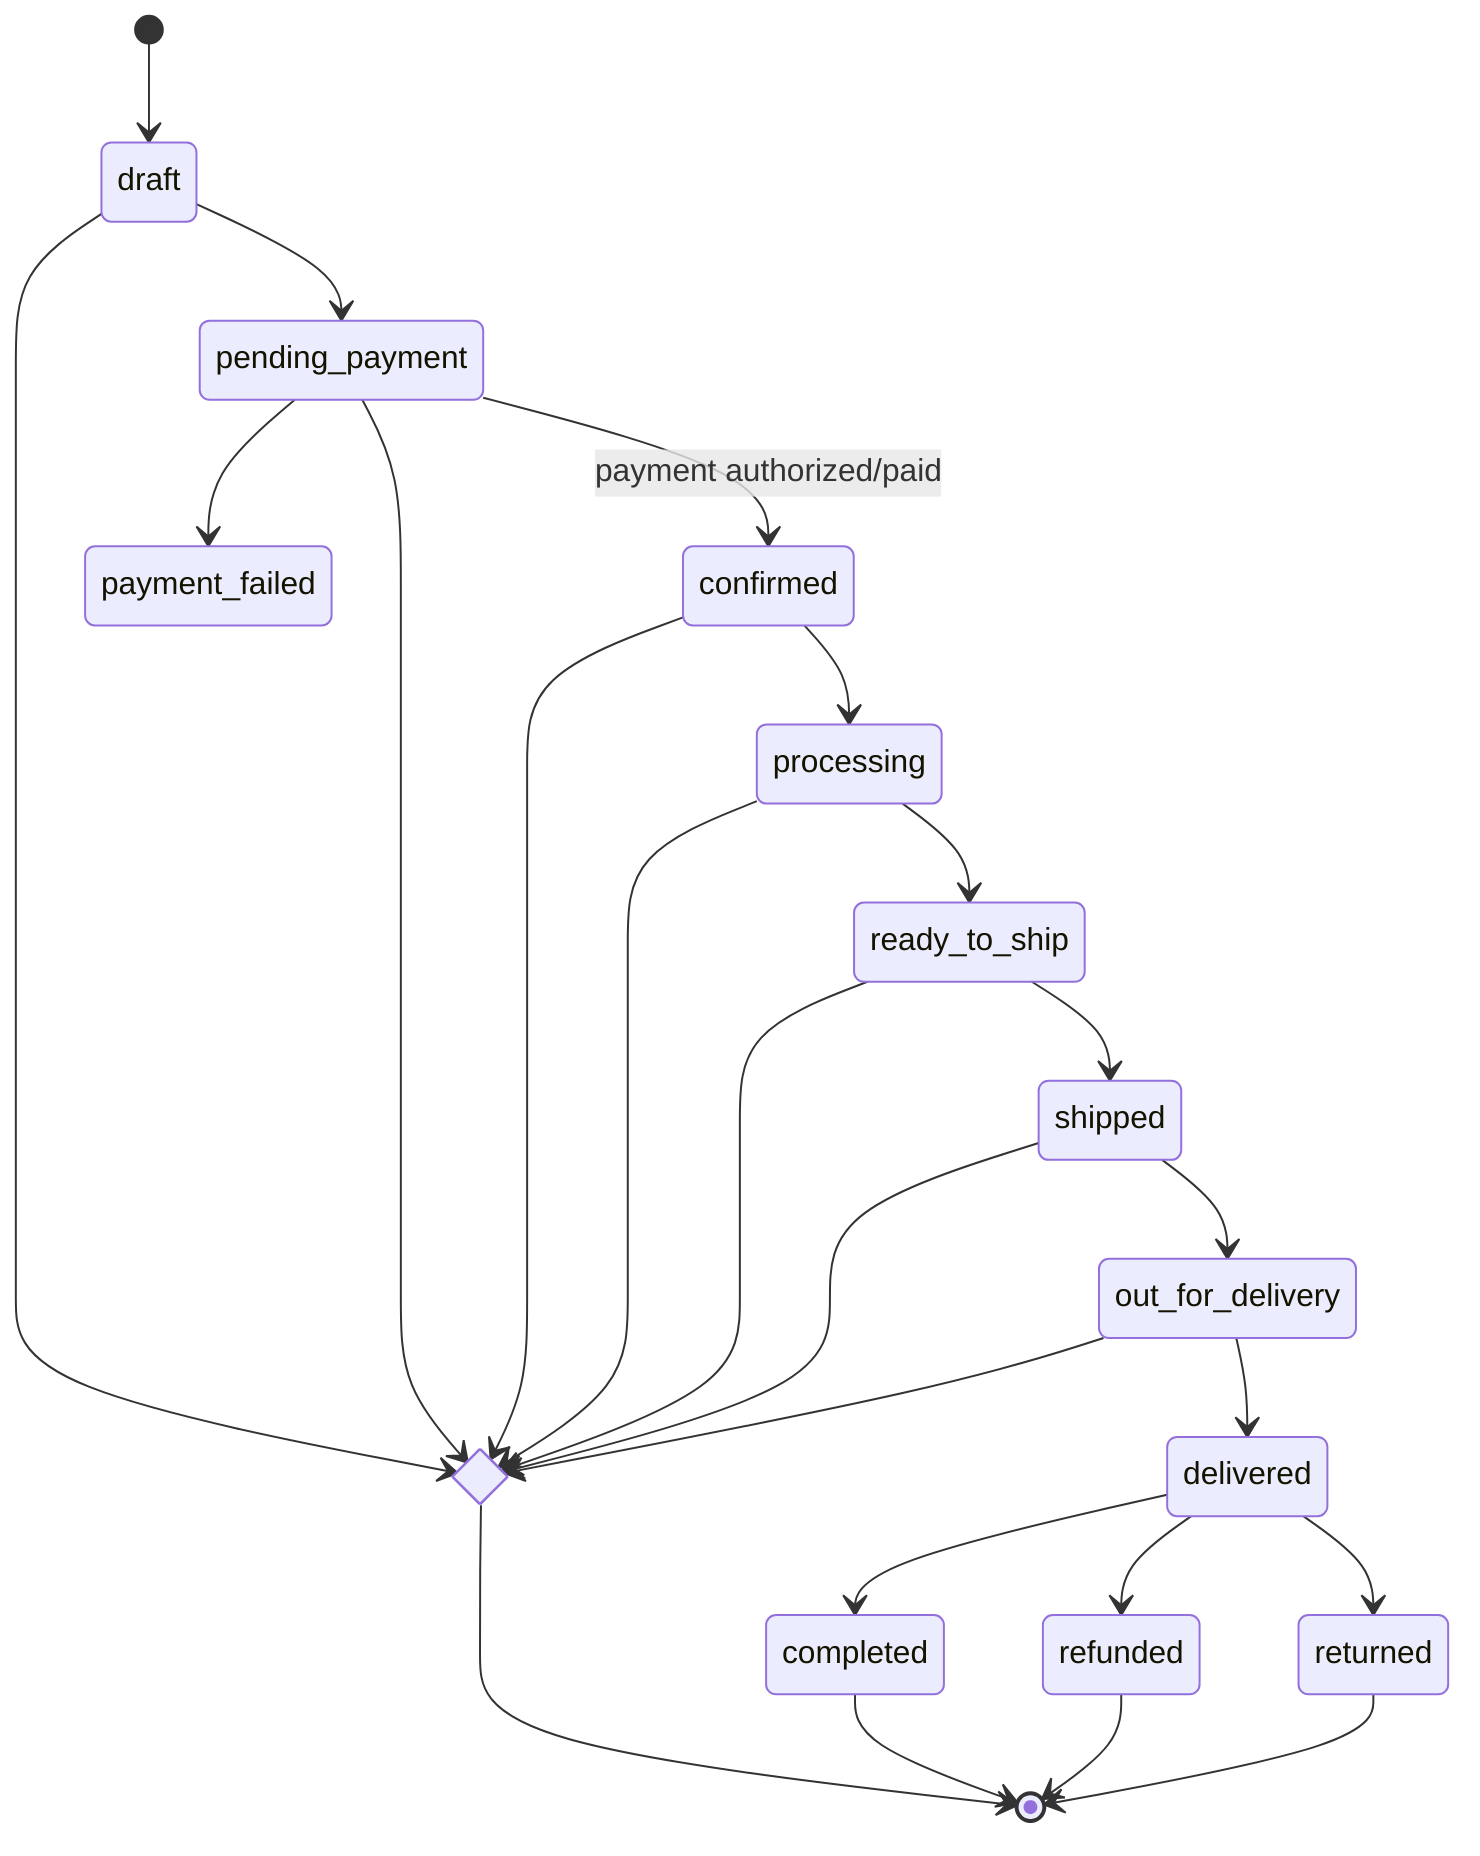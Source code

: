 %% Order Status State Machine
%% View at https://mermaid.live
stateDiagram-v2
  [*] --> draft
  draft --> pending_payment
  pending_payment --> confirmed: payment authorized/paid
  pending_payment --> payment_failed
  confirmed --> processing
  processing --> ready_to_ship
  ready_to_ship --> shipped
  shipped --> out_for_delivery
  out_for_delivery --> delivered
  delivered --> completed
  state cancelled <<choice>>
  draft --> cancelled
  pending_payment --> cancelled
  confirmed --> cancelled
  processing --> cancelled
  ready_to_ship --> cancelled
  shipped --> cancelled
  out_for_delivery --> cancelled
  delivered --> refunded
  delivered --> returned
  cancelled --> [*]
  completed --> [*]
  refunded --> [*]
  returned --> [*]